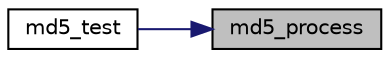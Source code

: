 digraph "md5_process"
{
 // LATEX_PDF_SIZE
  edge [fontname="Helvetica",fontsize="10",labelfontname="Helvetica",labelfontsize="10"];
  node [fontname="Helvetica",fontsize="10",shape=record];
  rankdir="RL";
  Node13 [label="md5_process",height=0.2,width=0.4,color="black", fillcolor="grey75", style="filled", fontcolor="black",tooltip="Process a block of memory though the hash."];
  Node13 -> Node14 [dir="back",color="midnightblue",fontsize="10",style="solid"];
  Node14 [label="md5_test",height=0.2,width=0.4,color="black", fillcolor="white", style="filled",URL="$md5_8c.html#aa489642a9ce4699bc79abfef98a7afa3",tooltip="Self-test the hash."];
}
